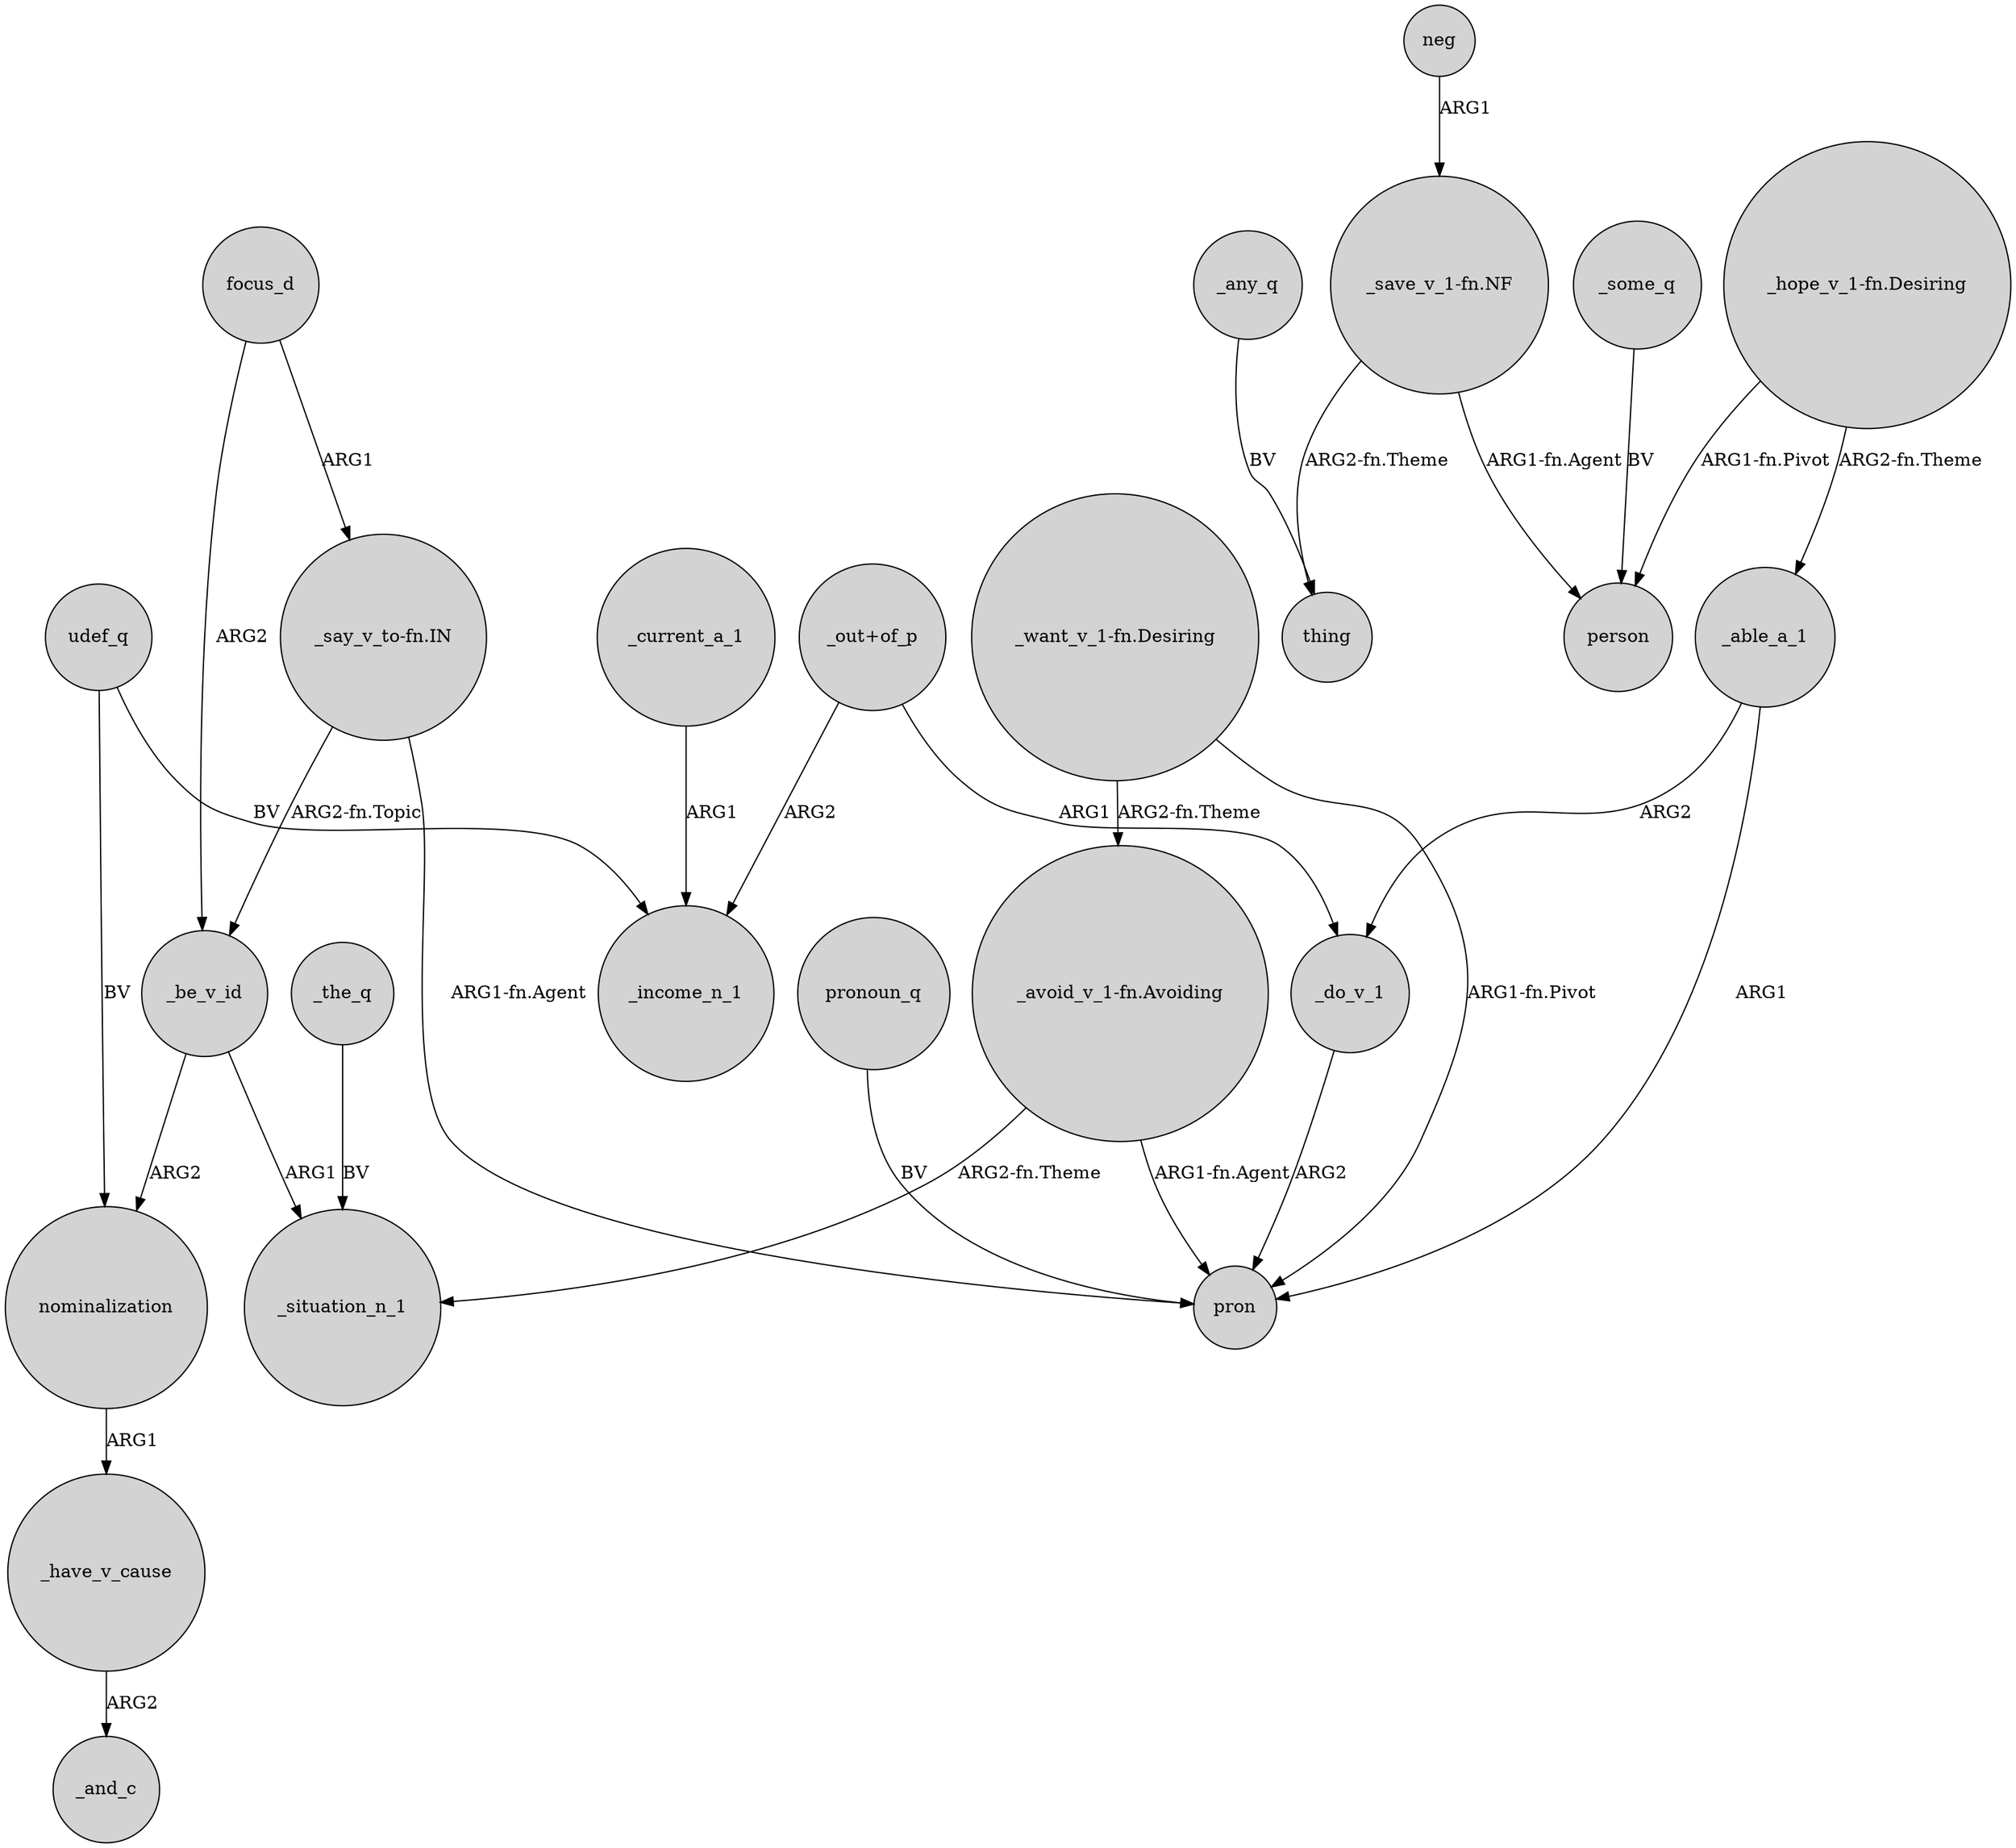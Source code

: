digraph {
	node [shape=circle style=filled]
	focus_d -> _be_v_id [label=ARG2]
	"_avoid_v_1-fn.Avoiding" -> pron [label="ARG1-fn.Agent"]
	_able_a_1 -> _do_v_1 [label=ARG2]
	_have_v_cause -> _and_c [label=ARG2]
	"_want_v_1-fn.Desiring" -> "_avoid_v_1-fn.Avoiding" [label="ARG2-fn.Theme"]
	"_out+of_p" -> _income_n_1 [label=ARG2]
	"_want_v_1-fn.Desiring" -> pron [label="ARG1-fn.Pivot"]
	nominalization -> _have_v_cause [label=ARG1]
	_the_q -> _situation_n_1 [label=BV]
	_current_a_1 -> _income_n_1 [label=ARG1]
	"_avoid_v_1-fn.Avoiding" -> _situation_n_1 [label="ARG2-fn.Theme"]
	_do_v_1 -> pron [label=ARG2]
	udef_q -> _income_n_1 [label=BV]
	"_say_v_to-fn.IN" -> _be_v_id [label="ARG2-fn.Topic"]
	"_save_v_1-fn.NF" -> person [label="ARG1-fn.Agent"]
	pronoun_q -> pron [label=BV]
	_be_v_id -> _situation_n_1 [label=ARG1]
	"_out+of_p" -> _do_v_1 [label=ARG1]
	"_save_v_1-fn.NF" -> thing [label="ARG2-fn.Theme"]
	_some_q -> person [label=BV]
	"_hope_v_1-fn.Desiring" -> _able_a_1 [label="ARG2-fn.Theme"]
	_be_v_id -> nominalization [label=ARG2]
	udef_q -> nominalization [label=BV]
	"_say_v_to-fn.IN" -> pron [label="ARG1-fn.Agent"]
	"_hope_v_1-fn.Desiring" -> person [label="ARG1-fn.Pivot"]
	neg -> "_save_v_1-fn.NF" [label=ARG1]
	_able_a_1 -> pron [label=ARG1]
	_any_q -> thing [label=BV]
	focus_d -> "_say_v_to-fn.IN" [label=ARG1]
}

